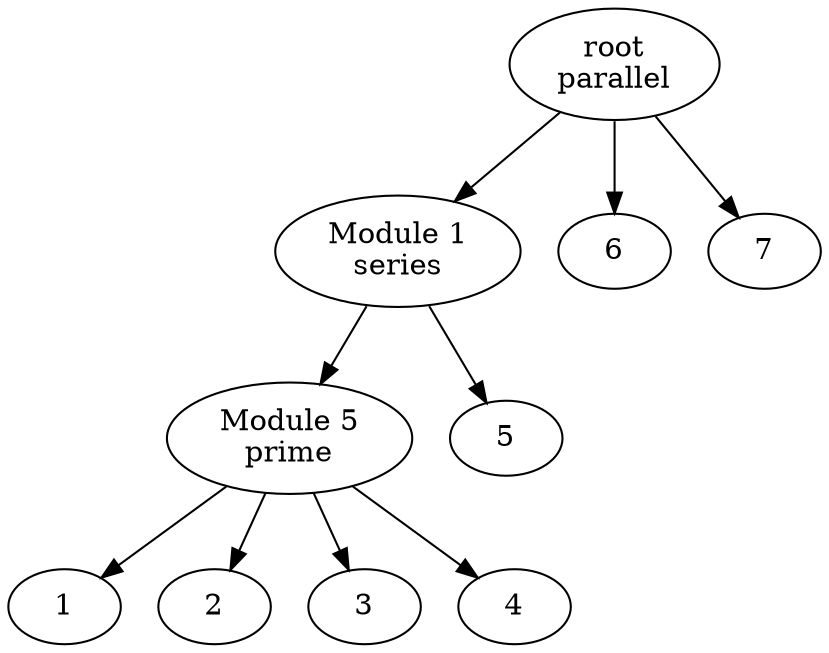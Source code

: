 digraph G
{
    root [label="\N\nparallel"]
    "Module 1" [label="\N\nseries"]
    "Module 5" [label="\N\nprime"]

    root -> 6
    root -> "Module 1";
    root -> 7
    "Module 1" -> 5
    "Module 1" -> "Module 5";
    "Module 5" -> {1 2 3 4}
}

